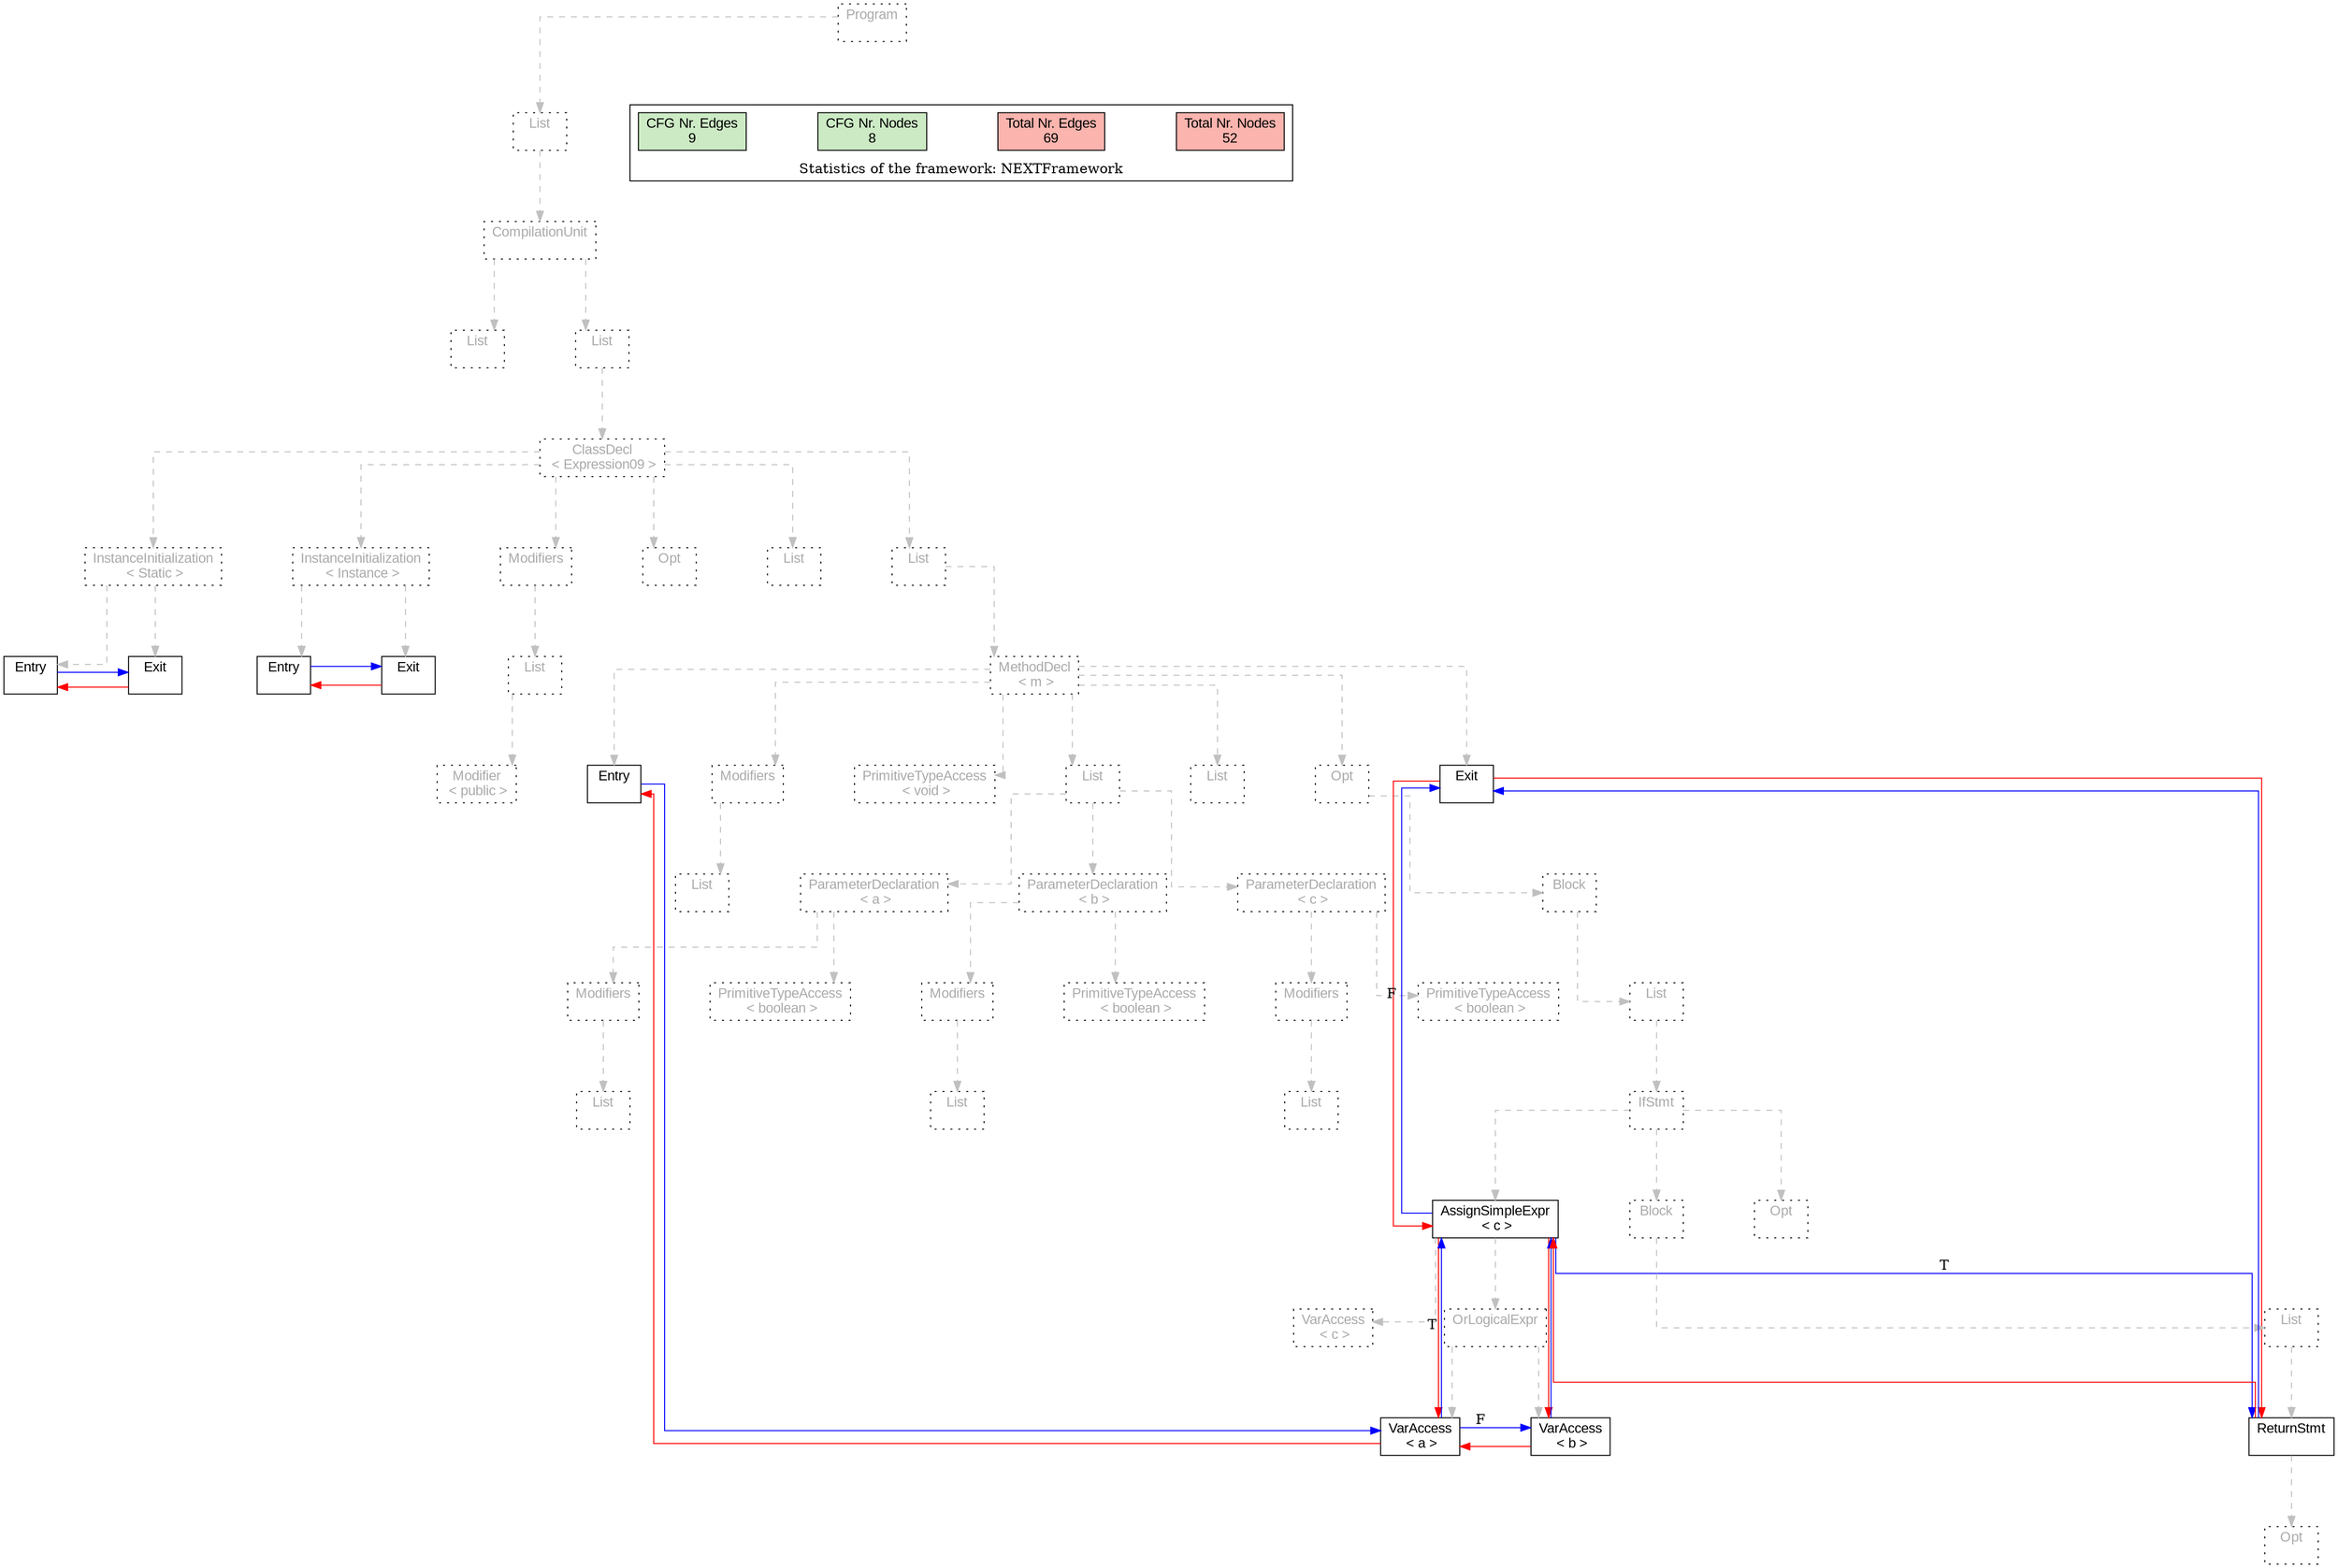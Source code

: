 digraph G {
graph [splines=ortho, nodesep="1", ranksep="1"]
node [shape=rect, fontname=Arial];
{ rank = same; "Program[0,0]-[0,0]-[0]"}
{ rank = same; "List[0,0]-[0,0]-[1]"}
{ rank = same; "CompilationUnit[1,1]-[7,1]-[2]"}
{ rank = same; "List[0,0]-[0,0]-[3]"; "List[1,1]-[7,1]-[4]"}
{ rank = same; "ClassDecl[1,1]-[7,1]-[5]"}
{ rank = same; "Modifiers[0,0]-[0,0]-[6]"; "Opt[0,0]-[0,0]-[9]"; "List[0,0]-[0,0]-[10]"; "List[1,27]-[7,1]-[11]"; "InstanceInitialization[0,0]-[0,0]-[6]Instance"; "InstanceInitialization[0,0]-[0,0]-[6]Static"}
{ rank = same; "List[1,1]-[1,6]-[7]"; "MethodDecl[2,3]-[6,3]-[12]"; "Entry[0,0]-[0,0]-[7]Instance"; "Exit[0,0]-[0,0]-[7]Instance"; "Entry[0,0]-[0,0]-[7]Static"; "Exit[0,0]-[0,0]-[7]Static"}
{ rank = same; "Modifier[1,1]-[1,6]-[8]"; "Entry[0,0]-[0,0]-[13]m"; "Modifiers[0,0]-[0,0]-[13]"; "PrimitiveTypeAccess[0,0]-[0,0]-[15]"; "List[2,10]-[2,40]-[16]"; "List[2,41]-[2,41]-[29]"; "Opt[2,43]-[6,3]-[30]"; "Exit[0,0]-[0,0]-[13]m"}
{ rank = same; "List[0,0]-[0,0]-[14]"; "ParameterDeclaration[2,10]-[2,18]-[17]"; "ParameterDeclaration[2,21]-[2,29]-[21]"; "ParameterDeclaration[2,32]-[2,40]-[25]"; "Block[2,43]-[6,3]-[31]"}
{ rank = same; "Modifiers[0,0]-[0,0]-[18]"; "PrimitiveTypeAccess[2,10]-[2,16]-[20]"; "Modifiers[0,0]-[0,0]-[22]"; "PrimitiveTypeAccess[2,21]-[2,27]-[24]"; "Modifiers[0,0]-[0,0]-[26]"; "PrimitiveTypeAccess[2,32]-[2,38]-[28]"; "List[3,5]-[5,5]-[32]"}
{ rank = same; "List[0,0]-[0,0]-[19]"; "List[0,0]-[0,0]-[23]"; "List[0,0]-[0,0]-[27]"; "IfStmt[3,5]-[5,5]-[33]"}
{ rank = same; "AssignSimpleExpr[3,9]-[3,18]-[34]"; "Block[3,21]-[5,5]-[39]"; "Opt[0,0]-[0,0]-[43]"}
{ rank = same; "VarAccess[3,9]-[3,9]-[35]"; "OrLogicalExpr[3,13]-[3,18]-[36]"; "List[4,7]-[4,13]-[40]"}
{ rank = same; "VarAccess[3,13]-[3,13]-[37]"; "VarAccess[3,18]-[3,18]-[38]"; "ReturnStmt[4,7]-[4,13]-[41]"}
{ rank = same; "Opt[4,12]-[4,12]-[42]"}
"Program[0,0]-[0,0]-[0]" [label="Program\n ", style= dotted   fillcolor="#eeeeee" fontcolor="#aaaaaa"  ]
"List[0,0]-[0,0]-[1]" [label="List\n ", style= dotted   fillcolor="#eeeeee" fontcolor="#aaaaaa"  ]
"CompilationUnit[1,1]-[7,1]-[2]" [label="CompilationUnit\n ", style= dotted   fillcolor="#eeeeee" fontcolor="#aaaaaa"  ]
"List[0,0]-[0,0]-[3]" [label="List\n ", style= dotted   fillcolor="#eeeeee" fontcolor="#aaaaaa"  ]
"List[1,1]-[7,1]-[4]" [label="List\n ", style= dotted   fillcolor="#eeeeee" fontcolor="#aaaaaa"  ]
"ClassDecl[1,1]-[7,1]-[5]" [label="ClassDecl\n < Expression09 >", style= dotted   fillcolor="#eeeeee" fontcolor="#aaaaaa"  ]
"Modifiers[0,0]-[0,0]-[6]" [label="Modifiers\n ", style= dotted   fillcolor="#eeeeee" fontcolor="#aaaaaa"  ]
"List[1,1]-[1,6]-[7]" [label="List\n ", style= dotted   fillcolor="#eeeeee" fontcolor="#aaaaaa"  ]
"Modifier[1,1]-[1,6]-[8]" [label="Modifier\n < public >", style= dotted   fillcolor="#eeeeee" fontcolor="#aaaaaa"  ]
"Opt[0,0]-[0,0]-[9]" [label="Opt\n ", style= dotted   fillcolor="#eeeeee" fontcolor="#aaaaaa"  ]
"List[0,0]-[0,0]-[10]" [label="List\n ", style= dotted   fillcolor="#eeeeee" fontcolor="#aaaaaa"  ]
"List[1,27]-[7,1]-[11]" [label="List\n ", style= dotted   fillcolor="#eeeeee" fontcolor="#aaaaaa"  ]
"MethodDecl[2,3]-[6,3]-[12]" [label="MethodDecl\n < m >", style= dotted   fillcolor="#eeeeee" fontcolor="#aaaaaa"  ]
"Entry[0,0]-[0,0]-[13]m" [label="Entry\n ", fillcolor=white   style=filled  ]
"Modifiers[0,0]-[0,0]-[13]" [label="Modifiers\n ", style= dotted   fillcolor="#eeeeee" fontcolor="#aaaaaa"  ]
"List[0,0]-[0,0]-[14]" [label="List\n ", style= dotted   fillcolor="#eeeeee" fontcolor="#aaaaaa"  ]
"PrimitiveTypeAccess[0,0]-[0,0]-[15]" [label="PrimitiveTypeAccess\n < void >", style= dotted   fillcolor="#eeeeee" fontcolor="#aaaaaa"  ]
"List[2,10]-[2,40]-[16]" [label="List\n ", style= dotted   fillcolor="#eeeeee" fontcolor="#aaaaaa"  ]
"ParameterDeclaration[2,10]-[2,18]-[17]" [label="ParameterDeclaration\n < a >", style= dotted   fillcolor="#eeeeee" fontcolor="#aaaaaa"  ]
"Modifiers[0,0]-[0,0]-[18]" [label="Modifiers\n ", style= dotted   fillcolor="#eeeeee" fontcolor="#aaaaaa"  ]
"List[0,0]-[0,0]-[19]" [label="List\n ", style= dotted   fillcolor="#eeeeee" fontcolor="#aaaaaa"  ]
"PrimitiveTypeAccess[2,10]-[2,16]-[20]" [label="PrimitiveTypeAccess\n < boolean >", style= dotted   fillcolor="#eeeeee" fontcolor="#aaaaaa"  ]
"ParameterDeclaration[2,21]-[2,29]-[21]" [label="ParameterDeclaration\n < b >", style= dotted   fillcolor="#eeeeee" fontcolor="#aaaaaa"  ]
"Modifiers[0,0]-[0,0]-[22]" [label="Modifiers\n ", style= dotted   fillcolor="#eeeeee" fontcolor="#aaaaaa"  ]
"List[0,0]-[0,0]-[23]" [label="List\n ", style= dotted   fillcolor="#eeeeee" fontcolor="#aaaaaa"  ]
"PrimitiveTypeAccess[2,21]-[2,27]-[24]" [label="PrimitiveTypeAccess\n < boolean >", style= dotted   fillcolor="#eeeeee" fontcolor="#aaaaaa"  ]
"ParameterDeclaration[2,32]-[2,40]-[25]" [label="ParameterDeclaration\n < c >", style= dotted   fillcolor="#eeeeee" fontcolor="#aaaaaa"  ]
"Modifiers[0,0]-[0,0]-[26]" [label="Modifiers\n ", style= dotted   fillcolor="#eeeeee" fontcolor="#aaaaaa"  ]
"List[0,0]-[0,0]-[27]" [label="List\n ", style= dotted   fillcolor="#eeeeee" fontcolor="#aaaaaa"  ]
"PrimitiveTypeAccess[2,32]-[2,38]-[28]" [label="PrimitiveTypeAccess\n < boolean >", style= dotted   fillcolor="#eeeeee" fontcolor="#aaaaaa"  ]
"List[2,41]-[2,41]-[29]" [label="List\n ", style= dotted   fillcolor="#eeeeee" fontcolor="#aaaaaa"  ]
"Opt[2,43]-[6,3]-[30]" [label="Opt\n ", style= dotted   fillcolor="#eeeeee" fontcolor="#aaaaaa"  ]
"Block[2,43]-[6,3]-[31]" [label="Block\n ", style= dotted   fillcolor="#eeeeee" fontcolor="#aaaaaa"  ]
"List[3,5]-[5,5]-[32]" [label="List\n ", style= dotted   fillcolor="#eeeeee" fontcolor="#aaaaaa"  ]
"IfStmt[3,5]-[5,5]-[33]" [label="IfStmt\n ", style= dotted   fillcolor="#eeeeee" fontcolor="#aaaaaa"  ]
"AssignSimpleExpr[3,9]-[3,18]-[34]" [label="AssignSimpleExpr\n < c >", fillcolor=white   style=filled  ]
"VarAccess[3,9]-[3,9]-[35]" [label="VarAccess\n < c >", style= dotted   fillcolor="#eeeeee" fontcolor="#aaaaaa"  ]
"OrLogicalExpr[3,13]-[3,18]-[36]" [label="OrLogicalExpr\n ", style= dotted   fillcolor="#eeeeee" fontcolor="#aaaaaa"  ]
"VarAccess[3,13]-[3,13]-[37]" [label="VarAccess\n < a >", fillcolor=white   style=filled  ]
"VarAccess[3,18]-[3,18]-[38]" [label="VarAccess\n < b >", fillcolor=white   style=filled  ]
"Block[3,21]-[5,5]-[39]" [label="Block\n ", style= dotted   fillcolor="#eeeeee" fontcolor="#aaaaaa"  ]
"List[4,7]-[4,13]-[40]" [label="List\n ", style= dotted   fillcolor="#eeeeee" fontcolor="#aaaaaa"  ]
"ReturnStmt[4,7]-[4,13]-[41]" [label="ReturnStmt\n ", fillcolor=white   style=filled  ]
"Opt[4,12]-[4,12]-[42]" [label="Opt\n ", style= dotted   fillcolor="#eeeeee" fontcolor="#aaaaaa"  ]
"Opt[0,0]-[0,0]-[43]" [label="Opt\n ", style= dotted   fillcolor="#eeeeee" fontcolor="#aaaaaa"  ]
"Exit[0,0]-[0,0]-[13]m" [label="Exit\n ", fillcolor=white   style=filled  ]
"InstanceInitialization[0,0]-[0,0]-[6]Instance" [label="InstanceInitialization\n < Instance >", style= dotted   fillcolor="#eeeeee" fontcolor="#aaaaaa"  ]
"Entry[0,0]-[0,0]-[7]Instance" [label="Entry\n ", fillcolor=white   style=filled  ]
"Exit[0,0]-[0,0]-[7]Instance" [label="Exit\n ", fillcolor=white   style=filled  ]
"InstanceInitialization[0,0]-[0,0]-[6]Static" [label="InstanceInitialization\n < Static >", style= dotted   fillcolor="#eeeeee" fontcolor="#aaaaaa"  ]
"Entry[0,0]-[0,0]-[7]Static" [label="Entry\n ", fillcolor=white   style=filled  ]
"Exit[0,0]-[0,0]-[7]Static" [label="Exit\n ", fillcolor=white   style=filled  ]
"CompilationUnit[1,1]-[7,1]-[2]" -> "List[0,0]-[0,0]-[3]" [style=dashed, color=gray]
"List[1,1]-[1,6]-[7]" -> "Modifier[1,1]-[1,6]-[8]" [style=dashed, color=gray]
"Modifiers[0,0]-[0,0]-[6]" -> "List[1,1]-[1,6]-[7]" [style=dashed, color=gray]
"ClassDecl[1,1]-[7,1]-[5]" -> "Modifiers[0,0]-[0,0]-[6]" [style=dashed, color=gray]
"ClassDecl[1,1]-[7,1]-[5]" -> "Opt[0,0]-[0,0]-[9]" [style=dashed, color=gray]
"ClassDecl[1,1]-[7,1]-[5]" -> "List[0,0]-[0,0]-[10]" [style=dashed, color=gray]
"MethodDecl[2,3]-[6,3]-[12]" -> "Entry[0,0]-[0,0]-[13]m" [style=dashed, color=gray]
"Modifiers[0,0]-[0,0]-[13]" -> "List[0,0]-[0,0]-[14]" [style=dashed, color=gray]
"MethodDecl[2,3]-[6,3]-[12]" -> "Modifiers[0,0]-[0,0]-[13]" [style=dashed, color=gray]
"MethodDecl[2,3]-[6,3]-[12]" -> "PrimitiveTypeAccess[0,0]-[0,0]-[15]" [style=dashed, color=gray]
"Modifiers[0,0]-[0,0]-[18]" -> "List[0,0]-[0,0]-[19]" [style=dashed, color=gray]
"ParameterDeclaration[2,10]-[2,18]-[17]" -> "Modifiers[0,0]-[0,0]-[18]" [style=dashed, color=gray]
"ParameterDeclaration[2,10]-[2,18]-[17]" -> "PrimitiveTypeAccess[2,10]-[2,16]-[20]" [style=dashed, color=gray]
"List[2,10]-[2,40]-[16]" -> "ParameterDeclaration[2,10]-[2,18]-[17]" [style=dashed, color=gray]
"Modifiers[0,0]-[0,0]-[22]" -> "List[0,0]-[0,0]-[23]" [style=dashed, color=gray]
"ParameterDeclaration[2,21]-[2,29]-[21]" -> "Modifiers[0,0]-[0,0]-[22]" [style=dashed, color=gray]
"ParameterDeclaration[2,21]-[2,29]-[21]" -> "PrimitiveTypeAccess[2,21]-[2,27]-[24]" [style=dashed, color=gray]
"List[2,10]-[2,40]-[16]" -> "ParameterDeclaration[2,21]-[2,29]-[21]" [style=dashed, color=gray]
"Modifiers[0,0]-[0,0]-[26]" -> "List[0,0]-[0,0]-[27]" [style=dashed, color=gray]
"ParameterDeclaration[2,32]-[2,40]-[25]" -> "Modifiers[0,0]-[0,0]-[26]" [style=dashed, color=gray]
"ParameterDeclaration[2,32]-[2,40]-[25]" -> "PrimitiveTypeAccess[2,32]-[2,38]-[28]" [style=dashed, color=gray]
"List[2,10]-[2,40]-[16]" -> "ParameterDeclaration[2,32]-[2,40]-[25]" [style=dashed, color=gray]
"MethodDecl[2,3]-[6,3]-[12]" -> "List[2,10]-[2,40]-[16]" [style=dashed, color=gray]
"MethodDecl[2,3]-[6,3]-[12]" -> "List[2,41]-[2,41]-[29]" [style=dashed, color=gray]
"AssignSimpleExpr[3,9]-[3,18]-[34]" -> "VarAccess[3,9]-[3,9]-[35]" [style=dashed, color=gray]
"OrLogicalExpr[3,13]-[3,18]-[36]" -> "VarAccess[3,13]-[3,13]-[37]" [style=dashed, color=gray]
"OrLogicalExpr[3,13]-[3,18]-[36]" -> "VarAccess[3,18]-[3,18]-[38]" [style=dashed, color=gray]
"AssignSimpleExpr[3,9]-[3,18]-[34]" -> "OrLogicalExpr[3,13]-[3,18]-[36]" [style=dashed, color=gray]
"IfStmt[3,5]-[5,5]-[33]" -> "AssignSimpleExpr[3,9]-[3,18]-[34]" [style=dashed, color=gray]
"ReturnStmt[4,7]-[4,13]-[41]" -> "Opt[4,12]-[4,12]-[42]" [style=dashed, color=gray]
"List[4,7]-[4,13]-[40]" -> "ReturnStmt[4,7]-[4,13]-[41]" [style=dashed, color=gray]
"Block[3,21]-[5,5]-[39]" -> "List[4,7]-[4,13]-[40]" [style=dashed, color=gray]
"IfStmt[3,5]-[5,5]-[33]" -> "Block[3,21]-[5,5]-[39]" [style=dashed, color=gray]
"IfStmt[3,5]-[5,5]-[33]" -> "Opt[0,0]-[0,0]-[43]" [style=dashed, color=gray]
"List[3,5]-[5,5]-[32]" -> "IfStmt[3,5]-[5,5]-[33]" [style=dashed, color=gray]
"Block[2,43]-[6,3]-[31]" -> "List[3,5]-[5,5]-[32]" [style=dashed, color=gray]
"Opt[2,43]-[6,3]-[30]" -> "Block[2,43]-[6,3]-[31]" [style=dashed, color=gray]
"MethodDecl[2,3]-[6,3]-[12]" -> "Opt[2,43]-[6,3]-[30]" [style=dashed, color=gray]
"MethodDecl[2,3]-[6,3]-[12]" -> "Exit[0,0]-[0,0]-[13]m" [style=dashed, color=gray]
"List[1,27]-[7,1]-[11]" -> "MethodDecl[2,3]-[6,3]-[12]" [style=dashed, color=gray]
"ClassDecl[1,1]-[7,1]-[5]" -> "List[1,27]-[7,1]-[11]" [style=dashed, color=gray]
"InstanceInitialization[0,0]-[0,0]-[6]Instance" -> "Entry[0,0]-[0,0]-[7]Instance" [style=dashed, color=gray]
"InstanceInitialization[0,0]-[0,0]-[6]Instance" -> "Exit[0,0]-[0,0]-[7]Instance" [style=dashed, color=gray]
"InstanceInitialization[0,0]-[0,0]-[6]Static" -> "Entry[0,0]-[0,0]-[7]Static" [style=dashed, color=gray]
"InstanceInitialization[0,0]-[0,0]-[6]Static" -> "Exit[0,0]-[0,0]-[7]Static" [style=dashed, color=gray]
"ClassDecl[1,1]-[7,1]-[5]" -> "InstanceInitialization[0,0]-[0,0]-[6]Instance" [style=dashed, color=gray]
"ClassDecl[1,1]-[7,1]-[5]" -> "InstanceInitialization[0,0]-[0,0]-[6]Static" [style=dashed, color=gray]
"List[1,1]-[7,1]-[4]" -> "ClassDecl[1,1]-[7,1]-[5]" [style=dashed, color=gray]
"CompilationUnit[1,1]-[7,1]-[2]" -> "List[1,1]-[7,1]-[4]" [style=dashed, color=gray]
"List[0,0]-[0,0]-[1]" -> "CompilationUnit[1,1]-[7,1]-[2]" [style=dashed, color=gray]
"Program[0,0]-[0,0]-[0]" -> "List[0,0]-[0,0]-[1]" [style=dashed, color=gray]
"Exit[0,0]-[0,0]-[7]Static" -> "Entry[0,0]-[0,0]-[7]Static" [color=red, constraint=false]
"Entry[0,0]-[0,0]-[7]Static" -> "Exit[0,0]-[0,0]-[7]Static" [color=blue, constraint=false, xlabel=" "] 
"Exit[0,0]-[0,0]-[7]Instance" -> "Entry[0,0]-[0,0]-[7]Instance" [color=red, constraint=false]
"Entry[0,0]-[0,0]-[7]Instance" -> "Exit[0,0]-[0,0]-[7]Instance" [color=blue, constraint=false, xlabel=" "] 
"Exit[0,0]-[0,0]-[13]m" -> "AssignSimpleExpr[3,9]-[3,18]-[34]" [color=red, constraint=false]
"Exit[0,0]-[0,0]-[13]m" -> "ReturnStmt[4,7]-[4,13]-[41]" [color=red, constraint=false]
"ReturnStmt[4,7]-[4,13]-[41]" -> "Exit[0,0]-[0,0]-[13]m" [color=blue, constraint=false, xlabel=" "] 
"ReturnStmt[4,7]-[4,13]-[41]" -> "AssignSimpleExpr[3,9]-[3,18]-[34]" [color=red, constraint=false]
"AssignSimpleExpr[3,9]-[3,18]-[34]" -> "ReturnStmt[4,7]-[4,13]-[41]" [color=blue, constraint=false, xlabel="T "] 
"AssignSimpleExpr[3,9]-[3,18]-[34]" -> "Exit[0,0]-[0,0]-[13]m" [color=blue, constraint=false, xlabel="F "] 
"AssignSimpleExpr[3,9]-[3,18]-[34]" -> "VarAccess[3,13]-[3,13]-[37]" [color=red, constraint=false]
"AssignSimpleExpr[3,9]-[3,18]-[34]" -> "VarAccess[3,18]-[3,18]-[38]" [color=red, constraint=false]
"VarAccess[3,18]-[3,18]-[38]" -> "AssignSimpleExpr[3,9]-[3,18]-[34]" [color=blue, constraint=false, xlabel=" "] 
"VarAccess[3,18]-[3,18]-[38]" -> "VarAccess[3,13]-[3,13]-[37]" [color=red, constraint=false]
"VarAccess[3,13]-[3,13]-[37]" -> "AssignSimpleExpr[3,9]-[3,18]-[34]" [color=blue, constraint=false, xlabel="T "] 
"VarAccess[3,13]-[3,13]-[37]" -> "VarAccess[3,18]-[3,18]-[38]" [color=blue, constraint=false, xlabel="F "] 
"VarAccess[3,13]-[3,13]-[37]" -> "Entry[0,0]-[0,0]-[13]m" [color=red, constraint=false]
"Entry[0,0]-[0,0]-[13]m" -> "VarAccess[3,13]-[3,13]-[37]" [color=blue, constraint=false, xlabel=" "] 
"List[0,0]-[0,0]-[3]" -> "List[1,1]-[7,1]-[4]" [style=invis]
"InstanceInitialization[0,0]-[0,0]-[6]Static" -> "InstanceInitialization[0,0]-[0,0]-[6]Instance" -> "Modifiers[0,0]-[0,0]-[6]" -> "Opt[0,0]-[0,0]-[9]" -> "List[0,0]-[0,0]-[10]" -> "List[1,27]-[7,1]-[11]" [style=invis]
"Entry[0,0]-[0,0]-[13]m" -> "Modifiers[0,0]-[0,0]-[13]" -> "PrimitiveTypeAccess[0,0]-[0,0]-[15]" -> "List[2,10]-[2,40]-[16]" -> "List[2,41]-[2,41]-[29]" -> "Opt[2,43]-[6,3]-[30]" -> "Exit[0,0]-[0,0]-[13]m" [style=invis]
"ParameterDeclaration[2,10]-[2,18]-[17]" -> "ParameterDeclaration[2,21]-[2,29]-[21]" -> "ParameterDeclaration[2,32]-[2,40]-[25]" [style=invis]
"Modifiers[0,0]-[0,0]-[18]" -> "PrimitiveTypeAccess[2,10]-[2,16]-[20]" [style=invis]
"Modifiers[0,0]-[0,0]-[22]" -> "PrimitiveTypeAccess[2,21]-[2,27]-[24]" [style=invis]
"Modifiers[0,0]-[0,0]-[26]" -> "PrimitiveTypeAccess[2,32]-[2,38]-[28]" [style=invis]
"AssignSimpleExpr[3,9]-[3,18]-[34]" -> "Block[3,21]-[5,5]-[39]" -> "Opt[0,0]-[0,0]-[43]" [style=invis]
"VarAccess[3,9]-[3,9]-[35]" -> "OrLogicalExpr[3,13]-[3,18]-[36]" [style=invis]
"VarAccess[3,13]-[3,13]-[37]" -> "VarAccess[3,18]-[3,18]-[38]" [style=invis]
"Entry[0,0]-[0,0]-[7]Instance" -> "Exit[0,0]-[0,0]-[7]Instance" [style=invis]
"Entry[0,0]-[0,0]-[7]Static" -> "Exit[0,0]-[0,0]-[7]Static" [style=invis]

subgraph cluster_legend {
{node [style=filled, fillcolor=1, colorscheme="pastel13"]
Nodes [label="Total Nr. Nodes
52", fillcolor=1]
Edges [label="Total Nr. Edges
69", fillcolor=1]
NodesCFG [label="CFG Nr. Nodes
8", fillcolor=3]
EdgesCFG [label="CFG Nr. Edges
9", fillcolor=3]
Nodes-> "Program[0,0]-[0,0]-[0]" -> NodesCFG  [style="invis"]
Edges -> "Program[0,0]-[0,0]-[0]" ->EdgesCFG [style="invis"]}
label = "Statistics of the framework: NEXTFramework"
style="solid"
ranksep=0.05
nodesep=0.01
labelloc = b
len=2
}}